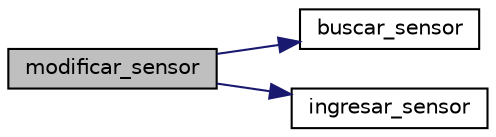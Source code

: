 digraph "modificar_sensor"
{
  edge [fontname="Helvetica",fontsize="10",labelfontname="Helvetica",labelfontsize="10"];
  node [fontname="Helvetica",fontsize="10",shape=record];
  rankdir="LR";
  Node1 [label="modificar_sensor",height=0.2,width=0.4,color="black", fillcolor="grey75", style="filled", fontcolor="black"];
  Node1 -> Node2 [color="midnightblue",fontsize="10",style="solid",fontname="Helvetica"];
  Node2 [label="buscar_sensor",height=0.2,width=0.4,color="black", fillcolor="white", style="filled",URL="$d9/dae/sensorlib_8h.html#a042990d32f327693421d00660cb1835b",tooltip="Esta funcion permite busca un sensor de la lista, retorna un puntero al sensor o NULL si no se encuen..."];
  Node1 -> Node3 [color="midnightblue",fontsize="10",style="solid",fontname="Helvetica"];
  Node3 [label="ingresar_sensor",height=0.2,width=0.4,color="black", fillcolor="white", style="filled",URL="$d9/dae/sensorlib_8h.html#afd041115ce4566d8d57e9e460519fe2a",tooltip="Esta funcion almacena los datos ingresados por teclado dentro de una estructura \"Sensor\" pasado por r..."];
}

